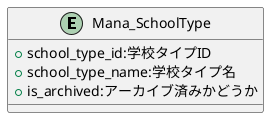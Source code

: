 @startuml

entity "Mana_SchoolType" {
    + school_type_id:学校タイプID
    + school_type_name:学校タイプ名
    + is_archived:アーカイブ済みかどうか
}

@enduml

